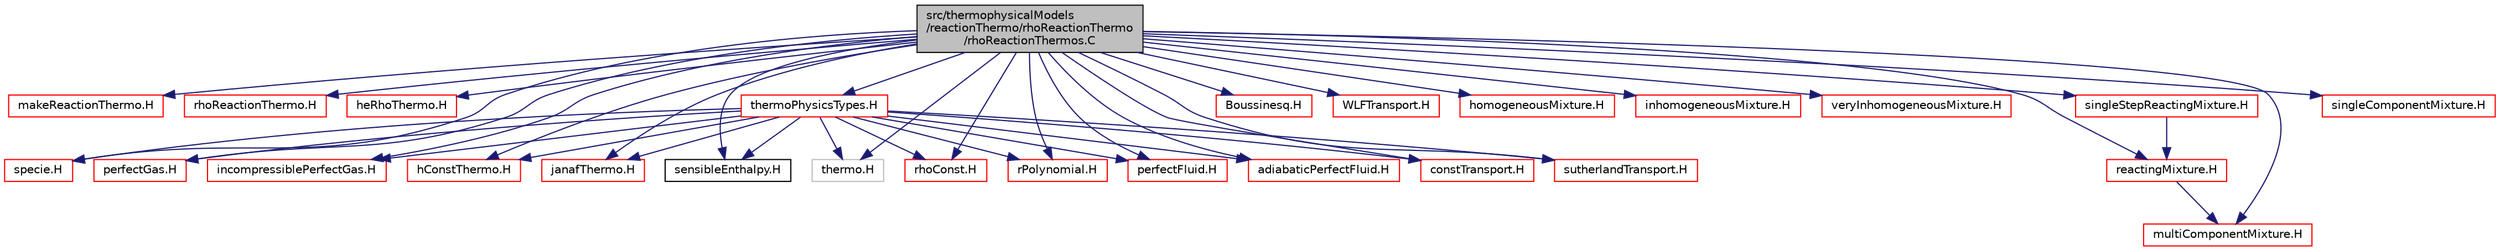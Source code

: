 digraph "src/thermophysicalModels/reactionThermo/rhoReactionThermo/rhoReactionThermos.C"
{
  bgcolor="transparent";
  edge [fontname="Helvetica",fontsize="10",labelfontname="Helvetica",labelfontsize="10"];
  node [fontname="Helvetica",fontsize="10",shape=record];
  Node1 [label="src/thermophysicalModels\l/reactionThermo/rhoReactionThermo\l/rhoReactionThermos.C",height=0.2,width=0.4,color="black", fillcolor="grey75", style="filled" fontcolor="black"];
  Node1 -> Node2 [color="midnightblue",fontsize="10",style="solid",fontname="Helvetica"];
  Node2 [label="makeReactionThermo.H",height=0.2,width=0.4,color="red",URL="$makeReactionThermo_8H.html"];
  Node1 -> Node3 [color="midnightblue",fontsize="10",style="solid",fontname="Helvetica"];
  Node3 [label="rhoReactionThermo.H",height=0.2,width=0.4,color="red",URL="$rhoReactionThermo_8H.html"];
  Node1 -> Node4 [color="midnightblue",fontsize="10",style="solid",fontname="Helvetica"];
  Node4 [label="heRhoThermo.H",height=0.2,width=0.4,color="red",URL="$heRhoThermo_8H.html"];
  Node1 -> Node5 [color="midnightblue",fontsize="10",style="solid",fontname="Helvetica"];
  Node5 [label="specie.H",height=0.2,width=0.4,color="red",URL="$specie_8H.html"];
  Node1 -> Node6 [color="midnightblue",fontsize="10",style="solid",fontname="Helvetica"];
  Node6 [label="perfectGas.H",height=0.2,width=0.4,color="red",URL="$perfectGas_8H.html"];
  Node1 -> Node7 [color="midnightblue",fontsize="10",style="solid",fontname="Helvetica"];
  Node7 [label="incompressiblePerfectGas.H",height=0.2,width=0.4,color="red",URL="$incompressiblePerfectGas_8H.html"];
  Node1 -> Node8 [color="midnightblue",fontsize="10",style="solid",fontname="Helvetica"];
  Node8 [label="hConstThermo.H",height=0.2,width=0.4,color="red",URL="$hConstThermo_8H.html"];
  Node1 -> Node9 [color="midnightblue",fontsize="10",style="solid",fontname="Helvetica"];
  Node9 [label="janafThermo.H",height=0.2,width=0.4,color="red",URL="$janafThermo_8H.html"];
  Node1 -> Node10 [color="midnightblue",fontsize="10",style="solid",fontname="Helvetica"];
  Node10 [label="sensibleEnthalpy.H",height=0.2,width=0.4,color="black",URL="$sensibleEnthalpy_8H.html"];
  Node1 -> Node11 [color="midnightblue",fontsize="10",style="solid",fontname="Helvetica"];
  Node11 [label="thermo.H",height=0.2,width=0.4,color="grey75"];
  Node1 -> Node12 [color="midnightblue",fontsize="10",style="solid",fontname="Helvetica"];
  Node12 [label="rhoConst.H",height=0.2,width=0.4,color="red",URL="$rhoConst_8H.html"];
  Node1 -> Node13 [color="midnightblue",fontsize="10",style="solid",fontname="Helvetica"];
  Node13 [label="rPolynomial.H",height=0.2,width=0.4,color="red",URL="$rPolynomial_8H.html"];
  Node1 -> Node14 [color="midnightblue",fontsize="10",style="solid",fontname="Helvetica"];
  Node14 [label="perfectFluid.H",height=0.2,width=0.4,color="red",URL="$perfectFluid_8H.html"];
  Node1 -> Node15 [color="midnightblue",fontsize="10",style="solid",fontname="Helvetica"];
  Node15 [label="adiabaticPerfectFluid.H",height=0.2,width=0.4,color="red",URL="$adiabaticPerfectFluid_8H.html"];
  Node1 -> Node16 [color="midnightblue",fontsize="10",style="solid",fontname="Helvetica"];
  Node16 [label="Boussinesq.H",height=0.2,width=0.4,color="red",URL="$Boussinesq_8H.html"];
  Node1 -> Node17 [color="midnightblue",fontsize="10",style="solid",fontname="Helvetica"];
  Node17 [label="constTransport.H",height=0.2,width=0.4,color="red",URL="$constTransport_8H.html"];
  Node1 -> Node18 [color="midnightblue",fontsize="10",style="solid",fontname="Helvetica"];
  Node18 [label="sutherlandTransport.H",height=0.2,width=0.4,color="red",URL="$sutherlandTransport_8H.html"];
  Node1 -> Node19 [color="midnightblue",fontsize="10",style="solid",fontname="Helvetica"];
  Node19 [label="WLFTransport.H",height=0.2,width=0.4,color="red",URL="$WLFTransport_8H.html"];
  Node1 -> Node20 [color="midnightblue",fontsize="10",style="solid",fontname="Helvetica"];
  Node20 [label="homogeneousMixture.H",height=0.2,width=0.4,color="red",URL="$homogeneousMixture_8H.html"];
  Node1 -> Node21 [color="midnightblue",fontsize="10",style="solid",fontname="Helvetica"];
  Node21 [label="inhomogeneousMixture.H",height=0.2,width=0.4,color="red",URL="$inhomogeneousMixture_8H.html"];
  Node1 -> Node22 [color="midnightblue",fontsize="10",style="solid",fontname="Helvetica"];
  Node22 [label="veryInhomogeneousMixture.H",height=0.2,width=0.4,color="red",URL="$veryInhomogeneousMixture_8H.html"];
  Node1 -> Node23 [color="midnightblue",fontsize="10",style="solid",fontname="Helvetica"];
  Node23 [label="multiComponentMixture.H",height=0.2,width=0.4,color="red",URL="$multiComponentMixture_8H.html"];
  Node1 -> Node24 [color="midnightblue",fontsize="10",style="solid",fontname="Helvetica"];
  Node24 [label="reactingMixture.H",height=0.2,width=0.4,color="red",URL="$reactingMixture_8H.html"];
  Node24 -> Node23 [color="midnightblue",fontsize="10",style="solid",fontname="Helvetica"];
  Node1 -> Node25 [color="midnightblue",fontsize="10",style="solid",fontname="Helvetica"];
  Node25 [label="singleStepReactingMixture.H",height=0.2,width=0.4,color="red",URL="$singleStepReactingMixture_8H.html"];
  Node25 -> Node24 [color="midnightblue",fontsize="10",style="solid",fontname="Helvetica"];
  Node1 -> Node26 [color="midnightblue",fontsize="10",style="solid",fontname="Helvetica"];
  Node26 [label="singleComponentMixture.H",height=0.2,width=0.4,color="red",URL="$singleComponentMixture_8H.html"];
  Node1 -> Node27 [color="midnightblue",fontsize="10",style="solid",fontname="Helvetica"];
  Node27 [label="thermoPhysicsTypes.H",height=0.2,width=0.4,color="red",URL="$thermoPhysicsTypes_8H.html",tooltip="Type definitions for thermo-physics models. "];
  Node27 -> Node5 [color="midnightblue",fontsize="10",style="solid",fontname="Helvetica"];
  Node27 -> Node6 [color="midnightblue",fontsize="10",style="solid",fontname="Helvetica"];
  Node27 -> Node7 [color="midnightblue",fontsize="10",style="solid",fontname="Helvetica"];
  Node27 -> Node13 [color="midnightblue",fontsize="10",style="solid",fontname="Helvetica"];
  Node27 -> Node14 [color="midnightblue",fontsize="10",style="solid",fontname="Helvetica"];
  Node27 -> Node15 [color="midnightblue",fontsize="10",style="solid",fontname="Helvetica"];
  Node27 -> Node12 [color="midnightblue",fontsize="10",style="solid",fontname="Helvetica"];
  Node27 -> Node8 [color="midnightblue",fontsize="10",style="solid",fontname="Helvetica"];
  Node27 -> Node9 [color="midnightblue",fontsize="10",style="solid",fontname="Helvetica"];
  Node27 -> Node10 [color="midnightblue",fontsize="10",style="solid",fontname="Helvetica"];
  Node27 -> Node11 [color="midnightblue",fontsize="10",style="solid",fontname="Helvetica"];
  Node27 -> Node18 [color="midnightblue",fontsize="10",style="solid",fontname="Helvetica"];
  Node27 -> Node17 [color="midnightblue",fontsize="10",style="solid",fontname="Helvetica"];
}
